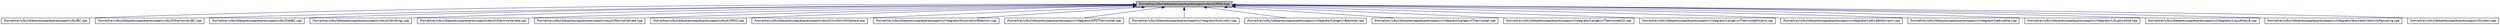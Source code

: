 digraph G
{
  edge [fontname="Helvetica",fontsize="10",labelfontname="Helvetica",labelfontsize="10"];
  node [fontname="Helvetica",fontsize="10",shape=record];
  Node1 [label="/home/travis/build/espressopp/espressopp/src/esutil/RNG.hpp",height=0.2,width=0.4,color="black", fillcolor="grey75", style="filled" fontcolor="black"];
  Node1 -> Node2 [dir="back",color="midnightblue",fontsize="10",style="solid",fontname="Helvetica"];
  Node2 [label="/home/travis/build/espressopp/espressopp/src/bc/BC.cpp",height=0.2,width=0.4,color="black", fillcolor="white", style="filled",URL="$BC_8cpp.html"];
  Node1 -> Node3 [dir="back",color="midnightblue",fontsize="10",style="solid",fontname="Helvetica"];
  Node3 [label="/home/travis/build/espressopp/espressopp/src/bc/OrthorhombicBC.cpp",height=0.2,width=0.4,color="black", fillcolor="white", style="filled",URL="$OrthorhombicBC_8cpp.html"];
  Node1 -> Node4 [dir="back",color="midnightblue",fontsize="10",style="solid",fontname="Helvetica"];
  Node4 [label="/home/travis/build/espressopp/espressopp/src/bc/SlabBC.cpp",height=0.2,width=0.4,color="black", fillcolor="white", style="filled",URL="$SlabBC_8cpp.html"];
  Node1 -> Node5 [dir="back",color="midnightblue",fontsize="10",style="solid",fontname="Helvetica"];
  Node5 [label="/home/travis/build/espressopp/espressopp/src/esutil/bindings.cpp",height=0.2,width=0.4,color="black", fillcolor="white", style="filled",URL="$esutil_2bindings_8cpp.html"];
  Node1 -> Node6 [dir="back",color="midnightblue",fontsize="10",style="solid",fontname="Helvetica"];
  Node6 [label="/home/travis/build/espressopp/espressopp/src/esutil/GammaVariate.cpp",height=0.2,width=0.4,color="black", fillcolor="white", style="filled",URL="$GammaVariate_8cpp.html"];
  Node1 -> Node7 [dir="back",color="midnightblue",fontsize="10",style="solid",fontname="Helvetica"];
  Node7 [label="/home/travis/build/espressopp/espressopp/src/esutil/NormalVariate.cpp",height=0.2,width=0.4,color="black", fillcolor="white", style="filled",URL="$NormalVariate_8cpp.html"];
  Node1 -> Node8 [dir="back",color="midnightblue",fontsize="10",style="solid",fontname="Helvetica"];
  Node8 [label="/home/travis/build/espressopp/espressopp/src/esutil/RNG.cpp",height=0.2,width=0.4,color="black", fillcolor="white", style="filled",URL="$RNG_8cpp.html"];
  Node1 -> Node9 [dir="back",color="midnightblue",fontsize="10",style="solid",fontname="Helvetica"];
  Node9 [label="/home/travis/build/espressopp/espressopp/src/esutil/UniformOnSphere.cpp",height=0.2,width=0.4,color="black", fillcolor="white", style="filled",URL="$UniformOnSphere_8cpp.html"];
  Node1 -> Node10 [dir="back",color="midnightblue",fontsize="10",style="solid",fontname="Helvetica"];
  Node10 [label="/home/travis/build/espressopp/espressopp/src/integrator/AssociationReaction.cpp",height=0.2,width=0.4,color="black", fillcolor="white", style="filled",URL="$AssociationReaction_8cpp.html"];
  Node1 -> Node11 [dir="back",color="midnightblue",fontsize="10",style="solid",fontname="Helvetica"];
  Node11 [label="/home/travis/build/espressopp/espressopp/src/integrator/DPDThermostat.cpp",height=0.2,width=0.4,color="black", fillcolor="white", style="filled",URL="$DPDThermostat_8cpp.html"];
  Node1 -> Node12 [dir="back",color="midnightblue",fontsize="10",style="solid",fontname="Helvetica"];
  Node12 [label="/home/travis/build/espressopp/espressopp/src/integrator/Isokinetic.cpp",height=0.2,width=0.4,color="black", fillcolor="white", style="filled",URL="$Isokinetic_8cpp.html"];
  Node1 -> Node13 [dir="back",color="midnightblue",fontsize="10",style="solid",fontname="Helvetica"];
  Node13 [label="/home/travis/build/espressopp/espressopp/src/integrator/LangevinBarostat.cpp",height=0.2,width=0.4,color="black", fillcolor="white", style="filled",URL="$LangevinBarostat_8cpp.html"];
  Node1 -> Node14 [dir="back",color="midnightblue",fontsize="10",style="solid",fontname="Helvetica"];
  Node14 [label="/home/travis/build/espressopp/espressopp/src/integrator/LangevinThermostat.cpp",height=0.2,width=0.4,color="black", fillcolor="white", style="filled",URL="$LangevinThermostat_8cpp.html"];
  Node1 -> Node15 [dir="back",color="midnightblue",fontsize="10",style="solid",fontname="Helvetica"];
  Node15 [label="/home/travis/build/espressopp/espressopp/src/integrator/LangevinThermostat1D.cpp",height=0.2,width=0.4,color="black", fillcolor="white", style="filled",URL="$LangevinThermostat1D_8cpp.html"];
  Node1 -> Node16 [dir="back",color="midnightblue",fontsize="10",style="solid",fontname="Helvetica"];
  Node16 [label="/home/travis/build/espressopp/espressopp/src/integrator/LangevinThermostatHybrid.cpp",height=0.2,width=0.4,color="black", fillcolor="white", style="filled",URL="$LangevinThermostatHybrid_8cpp.html"];
  Node1 -> Node17 [dir="back",color="midnightblue",fontsize="10",style="solid",fontname="Helvetica"];
  Node17 [label="/home/travis/build/espressopp/espressopp/src/integrator/LatticeBoltzmann.cpp",height=0.2,width=0.4,color="black", fillcolor="white", style="filled",URL="$LatticeBoltzmann_8cpp.html"];
  Node1 -> Node18 [dir="back",color="midnightblue",fontsize="10",style="solid",fontname="Helvetica"];
  Node18 [label="/home/travis/build/espressopp/espressopp/src/integrator/LatticeSite.cpp",height=0.2,width=0.4,color="black", fillcolor="white", style="filled",URL="$LatticeSite_8cpp.html"];
  Node1 -> Node19 [dir="back",color="midnightblue",fontsize="10",style="solid",fontname="Helvetica"];
  Node19 [label="/home/travis/build/espressopp/espressopp/src/integrator/LGLatticeSite.cpp",height=0.2,width=0.4,color="black", fillcolor="white", style="filled",URL="$LGLatticeSite_8cpp.html"];
  Node1 -> Node20 [dir="back",color="midnightblue",fontsize="10",style="solid",fontname="Helvetica"];
  Node20 [label="/home/travis/build/espressopp/espressopp/src/integrator/LiquidGasLB.cpp",height=0.2,width=0.4,color="black", fillcolor="white", style="filled",URL="$LiquidGasLB_8cpp.html"];
  Node1 -> Node21 [dir="back",color="midnightblue",fontsize="10",style="solid",fontname="Helvetica"];
  Node21 [label="/home/travis/build/espressopp/espressopp/src/integrator/StochasticVelocityRescaling.cpp",height=0.2,width=0.4,color="black", fillcolor="white", style="filled",URL="$StochasticVelocityRescaling_8cpp.html"];
  Node1 -> Node22 [dir="back",color="midnightblue",fontsize="10",style="solid",fontname="Helvetica"];
  Node22 [label="/home/travis/build/espressopp/espressopp/src/System.cpp",height=0.2,width=0.4,color="black", fillcolor="white", style="filled",URL="$System_8cpp.html"];
}
